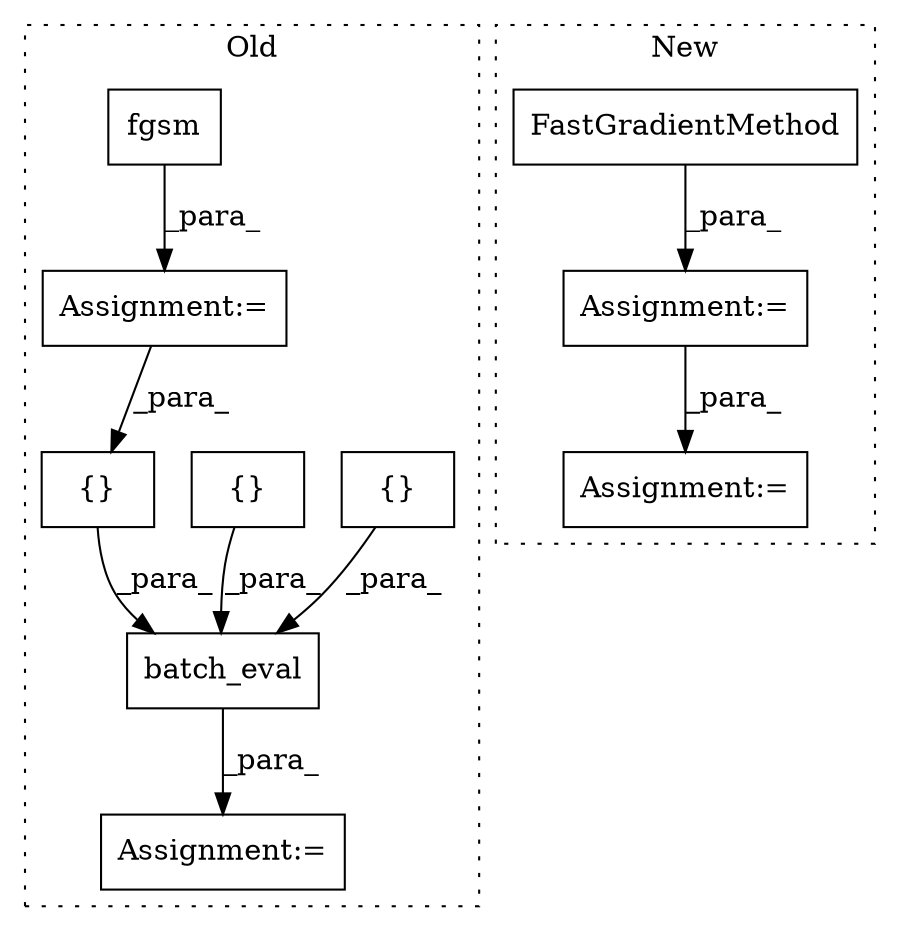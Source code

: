 digraph G {
subgraph cluster0 {
1 [label="{}" a="4" s="2842,2848" l="1,1" shape="box"];
3 [label="Assignment:=" a="7" s="2800" l="1" shape="box"];
4 [label="{}" a="4" s="2829,2831" l="1,1" shape="box"];
5 [label="batch_eval" a="32" s="2801,2879" l="11,1" shape="box"];
6 [label="{}" a="4" s="2859,2866" l="1,1" shape="box"];
7 [label="fgsm" a="32" s="2708,2730" l="5,1" shape="box"];
8 [label="Assignment:=" a="7" s="2707" l="1" shape="box"];
label = "Old";
style="dotted";
}
subgraph cluster1 {
2 [label="FastGradientMethod" a="32" s="2506,2538" l="19,1" shape="box"];
9 [label="Assignment:=" a="7" s="2557" l="1" shape="box"];
10 [label="Assignment:=" a="7" s="2505" l="1" shape="box"];
label = "New";
style="dotted";
}
1 -> 5 [label="_para_"];
2 -> 10 [label="_para_"];
4 -> 5 [label="_para_"];
5 -> 3 [label="_para_"];
6 -> 5 [label="_para_"];
7 -> 8 [label="_para_"];
8 -> 1 [label="_para_"];
10 -> 9 [label="_para_"];
}